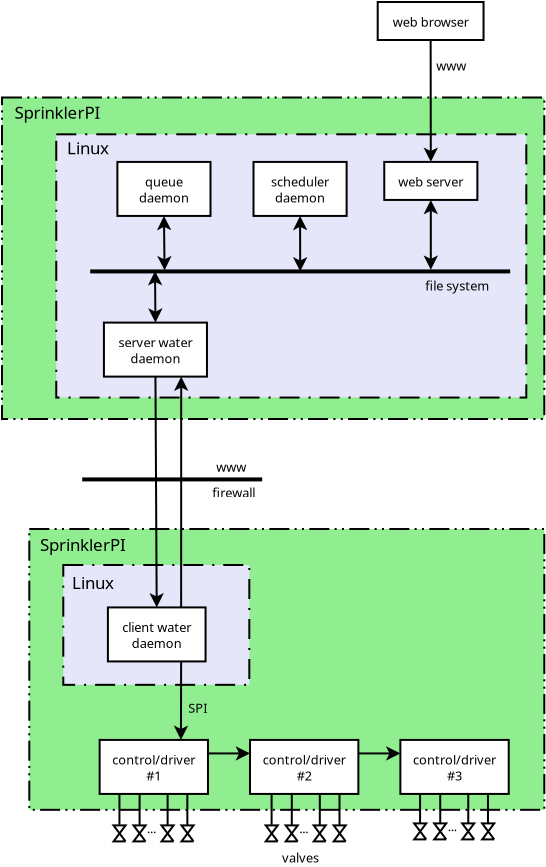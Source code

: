 <?xml version="1.0" encoding="UTF-8"?>
<dia:diagram xmlns:dia="http://www.lysator.liu.se/~alla/dia/">
  <dia:layer name="Background" visible="true" active="true">
    <dia:object type="Standard - Box" version="0" id="O0">
      <dia:attribute name="obj_pos">
        <dia:point val="7.74,1.354"/>
      </dia:attribute>
      <dia:attribute name="obj_bb">
        <dia:rectangle val="7.69,1.304;34.905,17.479"/>
      </dia:attribute>
      <dia:attribute name="elem_corner">
        <dia:point val="7.74,1.354"/>
      </dia:attribute>
      <dia:attribute name="elem_width">
        <dia:real val="27.115"/>
      </dia:attribute>
      <dia:attribute name="elem_height">
        <dia:real val="16.075"/>
      </dia:attribute>
      <dia:attribute name="border_width">
        <dia:real val="0.1"/>
      </dia:attribute>
      <dia:attribute name="inner_color">
        <dia:color val="#90ee90"/>
      </dia:attribute>
      <dia:attribute name="show_background">
        <dia:boolean val="true"/>
      </dia:attribute>
      <dia:attribute name="line_style">
        <dia:enum val="3"/>
      </dia:attribute>
    </dia:object>
    <dia:object type="Standard - Box" version="0" id="O1">
      <dia:attribute name="obj_pos">
        <dia:point val="9.105,22.929"/>
      </dia:attribute>
      <dia:attribute name="obj_bb">
        <dia:rectangle val="9.055,22.879;34.905,37.02"/>
      </dia:attribute>
      <dia:attribute name="elem_corner">
        <dia:point val="9.105,22.929"/>
      </dia:attribute>
      <dia:attribute name="elem_width">
        <dia:real val="25.75"/>
      </dia:attribute>
      <dia:attribute name="elem_height">
        <dia:real val="14.041"/>
      </dia:attribute>
      <dia:attribute name="border_width">
        <dia:real val="0.1"/>
      </dia:attribute>
      <dia:attribute name="inner_color">
        <dia:color val="#90ee90"/>
      </dia:attribute>
      <dia:attribute name="show_background">
        <dia:boolean val="true"/>
      </dia:attribute>
      <dia:attribute name="line_style">
        <dia:enum val="3"/>
      </dia:attribute>
    </dia:object>
    <dia:object type="Standard - Box" version="0" id="O2">
      <dia:attribute name="obj_pos">
        <dia:point val="10.805,24.729"/>
      </dia:attribute>
      <dia:attribute name="obj_bb">
        <dia:rectangle val="10.755,24.679;20.155,30.77"/>
      </dia:attribute>
      <dia:attribute name="elem_corner">
        <dia:point val="10.805,24.729"/>
      </dia:attribute>
      <dia:attribute name="elem_width">
        <dia:real val="9.3"/>
      </dia:attribute>
      <dia:attribute name="elem_height">
        <dia:real val="5.991"/>
      </dia:attribute>
      <dia:attribute name="border_width">
        <dia:real val="0.1"/>
      </dia:attribute>
      <dia:attribute name="inner_color">
        <dia:color val="#e6e6fa"/>
      </dia:attribute>
      <dia:attribute name="show_background">
        <dia:boolean val="true"/>
      </dia:attribute>
      <dia:attribute name="line_style">
        <dia:enum val="2"/>
      </dia:attribute>
    </dia:object>
    <dia:object type="Standard - Line" version="0" id="O3">
      <dia:attribute name="obj_pos">
        <dia:point val="22.229,35.877"/>
      </dia:attribute>
      <dia:attribute name="obj_bb">
        <dia:rectangle val="22.179,35.827;22.279,37.801"/>
      </dia:attribute>
      <dia:attribute name="conn_endpoints">
        <dia:point val="22.229,35.877"/>
        <dia:point val="22.229,37.751"/>
      </dia:attribute>
      <dia:attribute name="numcp">
        <dia:int val="1"/>
      </dia:attribute>
    </dia:object>
    <dia:object type="Standard - Text" version="1" id="O4">
      <dia:attribute name="obj_pos">
        <dia:point val="22.599,38.145"/>
      </dia:attribute>
      <dia:attribute name="obj_bb">
        <dia:rectangle val="22.599,37.55;23.206,38.295"/>
      </dia:attribute>
      <dia:attribute name="text">
        <dia:composite type="text">
          <dia:attribute name="string">
            <dia:string>#...#</dia:string>
          </dia:attribute>
          <dia:attribute name="font">
            <dia:font family="sans" style="0" name="Helvetica"/>
          </dia:attribute>
          <dia:attribute name="height">
            <dia:real val="0.8"/>
          </dia:attribute>
          <dia:attribute name="pos">
            <dia:point val="22.599,38.145"/>
          </dia:attribute>
          <dia:attribute name="color">
            <dia:color val="#000000"/>
          </dia:attribute>
          <dia:attribute name="alignment">
            <dia:enum val="0"/>
          </dia:attribute>
        </dia:composite>
      </dia:attribute>
      <dia:attribute name="valign">
        <dia:enum val="3"/>
      </dia:attribute>
    </dia:object>
    <dia:object type="Standard - Line" version="0" id="O5">
      <dia:attribute name="obj_pos">
        <dia:point val="21.22,35.844"/>
      </dia:attribute>
      <dia:attribute name="obj_bb">
        <dia:rectangle val="21.17,35.794;21.27,37.768"/>
      </dia:attribute>
      <dia:attribute name="conn_endpoints">
        <dia:point val="21.22,35.844"/>
        <dia:point val="21.22,37.718"/>
      </dia:attribute>
      <dia:attribute name="numcp">
        <dia:int val="1"/>
      </dia:attribute>
    </dia:object>
    <dia:object type="Standard - Line" version="0" id="O6">
      <dia:attribute name="obj_pos">
        <dia:point val="23.63,35.859"/>
      </dia:attribute>
      <dia:attribute name="obj_bb">
        <dia:rectangle val="23.58,35.809;23.68,37.783"/>
      </dia:attribute>
      <dia:attribute name="conn_endpoints">
        <dia:point val="23.63,35.859"/>
        <dia:point val="23.63,37.733"/>
      </dia:attribute>
      <dia:attribute name="numcp">
        <dia:int val="1"/>
      </dia:attribute>
    </dia:object>
    <dia:object type="Standard - Line" version="0" id="O7">
      <dia:attribute name="obj_pos">
        <dia:point val="24.615,35.866"/>
      </dia:attribute>
      <dia:attribute name="obj_bb">
        <dia:rectangle val="24.565,35.816;24.665,37.789"/>
      </dia:attribute>
      <dia:attribute name="conn_endpoints">
        <dia:point val="24.615,35.866"/>
        <dia:point val="24.615,37.739"/>
      </dia:attribute>
      <dia:attribute name="numcp">
        <dia:int val="1"/>
      </dia:attribute>
    </dia:object>
    <dia:object type="Standard - PolyLine" version="0" id="O8">
      <dia:attribute name="obj_pos">
        <dia:point val="24.926,38.55"/>
      </dia:attribute>
      <dia:attribute name="obj_bb">
        <dia:rectangle val="24.226,37.7;25.026,38.62"/>
      </dia:attribute>
      <dia:attribute name="poly_points">
        <dia:point val="24.926,38.55"/>
        <dia:point val="24.326,37.75"/>
        <dia:point val="24.926,37.75"/>
        <dia:point val="24.326,38.55"/>
        <dia:point val="24.926,38.55"/>
      </dia:attribute>
    </dia:object>
    <dia:object type="Standard - PolyLine" version="0" id="O9">
      <dia:attribute name="obj_pos">
        <dia:point val="21.526,38.55"/>
      </dia:attribute>
      <dia:attribute name="obj_bb">
        <dia:rectangle val="20.826,37.7;21.626,38.62"/>
      </dia:attribute>
      <dia:attribute name="poly_points">
        <dia:point val="21.526,38.55"/>
        <dia:point val="20.926,37.75"/>
        <dia:point val="21.526,37.75"/>
        <dia:point val="20.926,38.55"/>
        <dia:point val="21.526,38.55"/>
      </dia:attribute>
    </dia:object>
    <dia:object type="Standard - PolyLine" version="0" id="O10">
      <dia:attribute name="obj_pos">
        <dia:point val="22.526,38.55"/>
      </dia:attribute>
      <dia:attribute name="obj_bb">
        <dia:rectangle val="21.826,37.7;22.626,38.62"/>
      </dia:attribute>
      <dia:attribute name="poly_points">
        <dia:point val="22.526,38.55"/>
        <dia:point val="21.926,37.75"/>
        <dia:point val="22.526,37.75"/>
        <dia:point val="21.926,38.55"/>
        <dia:point val="22.526,38.55"/>
      </dia:attribute>
    </dia:object>
    <dia:object type="Standard - PolyLine" version="0" id="O11">
      <dia:attribute name="obj_pos">
        <dia:point val="23.926,38.55"/>
      </dia:attribute>
      <dia:attribute name="obj_bb">
        <dia:rectangle val="23.226,37.7;24.026,38.62"/>
      </dia:attribute>
      <dia:attribute name="poly_points">
        <dia:point val="23.926,38.55"/>
        <dia:point val="23.326,37.75"/>
        <dia:point val="23.926,37.75"/>
        <dia:point val="23.326,38.55"/>
        <dia:point val="23.926,38.55"/>
      </dia:attribute>
    </dia:object>
    <dia:object type="Standard - Line" version="0" id="O12">
      <dia:attribute name="obj_pos">
        <dia:point val="14.62,35.877"/>
      </dia:attribute>
      <dia:attribute name="obj_bb">
        <dia:rectangle val="14.57,35.827;14.67,37.801"/>
      </dia:attribute>
      <dia:attribute name="conn_endpoints">
        <dia:point val="14.62,35.877"/>
        <dia:point val="14.62,37.751"/>
      </dia:attribute>
      <dia:attribute name="numcp">
        <dia:int val="1"/>
      </dia:attribute>
    </dia:object>
    <dia:object type="Standard - Text" version="1" id="O13">
      <dia:attribute name="obj_pos">
        <dia:point val="14.991,38.145"/>
      </dia:attribute>
      <dia:attribute name="obj_bb">
        <dia:rectangle val="14.991,37.55;15.598,38.295"/>
      </dia:attribute>
      <dia:attribute name="text">
        <dia:composite type="text">
          <dia:attribute name="string">
            <dia:string>#...#</dia:string>
          </dia:attribute>
          <dia:attribute name="font">
            <dia:font family="sans" style="0" name="Helvetica"/>
          </dia:attribute>
          <dia:attribute name="height">
            <dia:real val="0.8"/>
          </dia:attribute>
          <dia:attribute name="pos">
            <dia:point val="14.991,38.145"/>
          </dia:attribute>
          <dia:attribute name="color">
            <dia:color val="#000000"/>
          </dia:attribute>
          <dia:attribute name="alignment">
            <dia:enum val="0"/>
          </dia:attribute>
        </dia:composite>
      </dia:attribute>
      <dia:attribute name="valign">
        <dia:enum val="3"/>
      </dia:attribute>
    </dia:object>
    <dia:object type="Standard - Line" version="0" id="O14">
      <dia:attribute name="obj_pos">
        <dia:point val="13.612,35.844"/>
      </dia:attribute>
      <dia:attribute name="obj_bb">
        <dia:rectangle val="13.562,35.794;13.662,37.768"/>
      </dia:attribute>
      <dia:attribute name="conn_endpoints">
        <dia:point val="13.612,35.844"/>
        <dia:point val="13.612,37.718"/>
      </dia:attribute>
      <dia:attribute name="numcp">
        <dia:int val="1"/>
      </dia:attribute>
    </dia:object>
    <dia:object type="Standard - Line" version="0" id="O15">
      <dia:attribute name="obj_pos">
        <dia:point val="16.021,35.859"/>
      </dia:attribute>
      <dia:attribute name="obj_bb">
        <dia:rectangle val="15.971,35.809;16.071,37.783"/>
      </dia:attribute>
      <dia:attribute name="conn_endpoints">
        <dia:point val="16.021,35.859"/>
        <dia:point val="16.021,37.733"/>
      </dia:attribute>
      <dia:attribute name="numcp">
        <dia:int val="1"/>
      </dia:attribute>
    </dia:object>
    <dia:object type="Standard - Line" version="0" id="O16">
      <dia:attribute name="obj_pos">
        <dia:point val="17.007,35.866"/>
      </dia:attribute>
      <dia:attribute name="obj_bb">
        <dia:rectangle val="16.957,35.816;17.057,37.789"/>
      </dia:attribute>
      <dia:attribute name="conn_endpoints">
        <dia:point val="17.007,35.866"/>
        <dia:point val="17.007,37.739"/>
      </dia:attribute>
      <dia:attribute name="numcp">
        <dia:int val="1"/>
      </dia:attribute>
    </dia:object>
    <dia:object type="Standard - PolyLine" version="0" id="O17">
      <dia:attribute name="obj_pos">
        <dia:point val="17.318,38.55"/>
      </dia:attribute>
      <dia:attribute name="obj_bb">
        <dia:rectangle val="16.618,37.7;17.418,38.62"/>
      </dia:attribute>
      <dia:attribute name="poly_points">
        <dia:point val="17.318,38.55"/>
        <dia:point val="16.718,37.75"/>
        <dia:point val="17.318,37.75"/>
        <dia:point val="16.718,38.55"/>
        <dia:point val="17.318,38.55"/>
      </dia:attribute>
    </dia:object>
    <dia:object type="Standard - PolyLine" version="0" id="O18">
      <dia:attribute name="obj_pos">
        <dia:point val="13.918,38.55"/>
      </dia:attribute>
      <dia:attribute name="obj_bb">
        <dia:rectangle val="13.218,37.7;14.018,38.62"/>
      </dia:attribute>
      <dia:attribute name="poly_points">
        <dia:point val="13.918,38.55"/>
        <dia:point val="13.318,37.75"/>
        <dia:point val="13.918,37.75"/>
        <dia:point val="13.318,38.55"/>
        <dia:point val="13.918,38.55"/>
      </dia:attribute>
    </dia:object>
    <dia:object type="Standard - PolyLine" version="0" id="O19">
      <dia:attribute name="obj_pos">
        <dia:point val="14.918,38.55"/>
      </dia:attribute>
      <dia:attribute name="obj_bb">
        <dia:rectangle val="14.218,37.7;15.018,38.62"/>
      </dia:attribute>
      <dia:attribute name="poly_points">
        <dia:point val="14.918,38.55"/>
        <dia:point val="14.318,37.75"/>
        <dia:point val="14.918,37.75"/>
        <dia:point val="14.318,38.55"/>
        <dia:point val="14.918,38.55"/>
      </dia:attribute>
    </dia:object>
    <dia:object type="Standard - PolyLine" version="0" id="O20">
      <dia:attribute name="obj_pos">
        <dia:point val="16.318,38.55"/>
      </dia:attribute>
      <dia:attribute name="obj_bb">
        <dia:rectangle val="15.618,37.7;16.418,38.62"/>
      </dia:attribute>
      <dia:attribute name="poly_points">
        <dia:point val="16.318,38.55"/>
        <dia:point val="15.718,37.75"/>
        <dia:point val="16.318,37.75"/>
        <dia:point val="15.718,38.55"/>
        <dia:point val="16.318,38.55"/>
      </dia:attribute>
    </dia:object>
    <dia:object type="Standard - Box" version="0" id="O21">
      <dia:attribute name="obj_pos">
        <dia:point val="10.453,3.195"/>
      </dia:attribute>
      <dia:attribute name="obj_bb">
        <dia:rectangle val="10.403,3.145;34.005,16.406"/>
      </dia:attribute>
      <dia:attribute name="elem_corner">
        <dia:point val="10.453,3.195"/>
      </dia:attribute>
      <dia:attribute name="elem_width">
        <dia:real val="23.502"/>
      </dia:attribute>
      <dia:attribute name="elem_height">
        <dia:real val="13.161"/>
      </dia:attribute>
      <dia:attribute name="border_width">
        <dia:real val="0.1"/>
      </dia:attribute>
      <dia:attribute name="inner_color">
        <dia:color val="#e6e6fa"/>
      </dia:attribute>
      <dia:attribute name="show_background">
        <dia:boolean val="true"/>
      </dia:attribute>
      <dia:attribute name="line_style">
        <dia:enum val="2"/>
      </dia:attribute>
    </dia:object>
    <dia:object type="Standard - Text" version="1" id="O22">
      <dia:attribute name="obj_pos">
        <dia:point val="21.743,39.6"/>
      </dia:attribute>
      <dia:attribute name="obj_bb">
        <dia:rectangle val="21.743,39.005;23.8,39.75"/>
      </dia:attribute>
      <dia:attribute name="text">
        <dia:composite type="text">
          <dia:attribute name="string">
            <dia:string>#valves#</dia:string>
          </dia:attribute>
          <dia:attribute name="font">
            <dia:font family="sans" style="0" name="Helvetica"/>
          </dia:attribute>
          <dia:attribute name="height">
            <dia:real val="0.8"/>
          </dia:attribute>
          <dia:attribute name="pos">
            <dia:point val="21.743,39.6"/>
          </dia:attribute>
          <dia:attribute name="color">
            <dia:color val="#000000"/>
          </dia:attribute>
          <dia:attribute name="alignment">
            <dia:enum val="0"/>
          </dia:attribute>
        </dia:composite>
      </dia:attribute>
      <dia:attribute name="valign">
        <dia:enum val="3"/>
      </dia:attribute>
    </dia:object>
    <dia:object type="Standard - Line" version="0" id="O23">
      <dia:attribute name="obj_pos">
        <dia:point val="16.697,29.55"/>
      </dia:attribute>
      <dia:attribute name="obj_bb">
        <dia:rectangle val="16.326,29.5;17.049,33.587"/>
      </dia:attribute>
      <dia:attribute name="conn_endpoints">
        <dia:point val="16.697,29.55"/>
        <dia:point val="16.686,33.475"/>
      </dia:attribute>
      <dia:attribute name="numcp">
        <dia:int val="1"/>
      </dia:attribute>
      <dia:attribute name="end_arrow">
        <dia:enum val="22"/>
      </dia:attribute>
      <dia:attribute name="end_arrow_length">
        <dia:real val="0.5"/>
      </dia:attribute>
      <dia:attribute name="end_arrow_width">
        <dia:real val="0.5"/>
      </dia:attribute>
      <dia:connections>
        <dia:connection handle="0" to="O41" connection="14"/>
        <dia:connection handle="1" to="O34" connection="3"/>
      </dia:connections>
    </dia:object>
    <dia:object type="Standard - Text" version="1" id="O24">
      <dia:attribute name="obj_pos">
        <dia:point val="8.363,2.421"/>
      </dia:attribute>
      <dia:attribute name="obj_bb">
        <dia:rectangle val="8.363,1.634;12.913,2.621"/>
      </dia:attribute>
      <dia:attribute name="text">
        <dia:composite type="text">
          <dia:attribute name="string">
            <dia:string>#SprinklerPI#</dia:string>
          </dia:attribute>
          <dia:attribute name="font">
            <dia:font family="sans" style="0" name="Helvetica"/>
          </dia:attribute>
          <dia:attribute name="height">
            <dia:real val="1.058"/>
          </dia:attribute>
          <dia:attribute name="pos">
            <dia:point val="8.363,2.421"/>
          </dia:attribute>
          <dia:attribute name="color">
            <dia:color val="#000000"/>
          </dia:attribute>
          <dia:attribute name="alignment">
            <dia:enum val="0"/>
          </dia:attribute>
        </dia:composite>
      </dia:attribute>
      <dia:attribute name="valign">
        <dia:enum val="3"/>
      </dia:attribute>
    </dia:object>
    <dia:object type="Standard - Text" version="1" id="O25">
      <dia:attribute name="obj_pos">
        <dia:point val="29.447,0.006"/>
      </dia:attribute>
      <dia:attribute name="obj_bb">
        <dia:rectangle val="29.447,-0.589;31.015,0.156"/>
      </dia:attribute>
      <dia:attribute name="text">
        <dia:composite type="text">
          <dia:attribute name="string">
            <dia:string>#www#</dia:string>
          </dia:attribute>
          <dia:attribute name="font">
            <dia:font family="sans" style="0" name="Helvetica"/>
          </dia:attribute>
          <dia:attribute name="height">
            <dia:real val="0.8"/>
          </dia:attribute>
          <dia:attribute name="pos">
            <dia:point val="29.447,0.006"/>
          </dia:attribute>
          <dia:attribute name="color">
            <dia:color val="#000000"/>
          </dia:attribute>
          <dia:attribute name="alignment">
            <dia:enum val="0"/>
          </dia:attribute>
        </dia:composite>
      </dia:attribute>
      <dia:attribute name="valign">
        <dia:enum val="3"/>
      </dia:attribute>
    </dia:object>
    <dia:object type="Flowchart - Box" version="0" id="O26">
      <dia:attribute name="obj_pos">
        <dia:point val="26.525,-3.421"/>
      </dia:attribute>
      <dia:attribute name="obj_bb">
        <dia:rectangle val="26.475,-3.471;31.868,-1.471"/>
      </dia:attribute>
      <dia:attribute name="elem_corner">
        <dia:point val="26.525,-3.421"/>
      </dia:attribute>
      <dia:attribute name="elem_width">
        <dia:real val="5.292"/>
      </dia:attribute>
      <dia:attribute name="elem_height">
        <dia:real val="1.9"/>
      </dia:attribute>
      <dia:attribute name="show_background">
        <dia:boolean val="true"/>
      </dia:attribute>
      <dia:attribute name="padding">
        <dia:real val="0.5"/>
      </dia:attribute>
      <dia:attribute name="text">
        <dia:composite type="text">
          <dia:attribute name="string">
            <dia:string>#web browser#</dia:string>
          </dia:attribute>
          <dia:attribute name="font">
            <dia:font family="sans" style="0" name="Helvetica"/>
          </dia:attribute>
          <dia:attribute name="height">
            <dia:real val="0.8"/>
          </dia:attribute>
          <dia:attribute name="pos">
            <dia:point val="29.172,-2.276"/>
          </dia:attribute>
          <dia:attribute name="color">
            <dia:color val="#000000"/>
          </dia:attribute>
          <dia:attribute name="alignment">
            <dia:enum val="1"/>
          </dia:attribute>
        </dia:composite>
      </dia:attribute>
    </dia:object>
    <dia:object type="Standard - Line" version="0" id="O27">
      <dia:attribute name="obj_pos">
        <dia:point val="29.652,35.777"/>
      </dia:attribute>
      <dia:attribute name="obj_bb">
        <dia:rectangle val="29.602,35.727;29.702,37.701"/>
      </dia:attribute>
      <dia:attribute name="conn_endpoints">
        <dia:point val="29.652,35.777"/>
        <dia:point val="29.652,37.651"/>
      </dia:attribute>
      <dia:attribute name="numcp">
        <dia:int val="1"/>
      </dia:attribute>
    </dia:object>
    <dia:object type="Standard - Text" version="1" id="O28">
      <dia:attribute name="obj_pos">
        <dia:point val="30.023,38.045"/>
      </dia:attribute>
      <dia:attribute name="obj_bb">
        <dia:rectangle val="30.023,37.45;30.63,38.195"/>
      </dia:attribute>
      <dia:attribute name="text">
        <dia:composite type="text">
          <dia:attribute name="string">
            <dia:string>#...#</dia:string>
          </dia:attribute>
          <dia:attribute name="font">
            <dia:font family="sans" style="0" name="Helvetica"/>
          </dia:attribute>
          <dia:attribute name="height">
            <dia:real val="0.8"/>
          </dia:attribute>
          <dia:attribute name="pos">
            <dia:point val="30.023,38.045"/>
          </dia:attribute>
          <dia:attribute name="color">
            <dia:color val="#000000"/>
          </dia:attribute>
          <dia:attribute name="alignment">
            <dia:enum val="0"/>
          </dia:attribute>
        </dia:composite>
      </dia:attribute>
      <dia:attribute name="valign">
        <dia:enum val="3"/>
      </dia:attribute>
    </dia:object>
    <dia:object type="Standard - Line" version="0" id="O29">
      <dia:attribute name="obj_pos">
        <dia:point val="28.644,35.744"/>
      </dia:attribute>
      <dia:attribute name="obj_bb">
        <dia:rectangle val="28.594,35.694;28.694,37.668"/>
      </dia:attribute>
      <dia:attribute name="conn_endpoints">
        <dia:point val="28.644,35.744"/>
        <dia:point val="28.644,37.618"/>
      </dia:attribute>
      <dia:attribute name="numcp">
        <dia:int val="1"/>
      </dia:attribute>
    </dia:object>
    <dia:object type="Standard - Line" version="0" id="O30">
      <dia:attribute name="obj_pos">
        <dia:point val="31.053,35.76"/>
      </dia:attribute>
      <dia:attribute name="obj_bb">
        <dia:rectangle val="31.003,35.709;31.103,37.683"/>
      </dia:attribute>
      <dia:attribute name="conn_endpoints">
        <dia:point val="31.053,35.76"/>
        <dia:point val="31.053,37.633"/>
      </dia:attribute>
      <dia:attribute name="numcp">
        <dia:int val="1"/>
      </dia:attribute>
    </dia:object>
    <dia:object type="Standard - Line" version="0" id="O31">
      <dia:attribute name="obj_pos">
        <dia:point val="32.039,35.766"/>
      </dia:attribute>
      <dia:attribute name="obj_bb">
        <dia:rectangle val="31.989,35.716;32.089,37.689"/>
      </dia:attribute>
      <dia:attribute name="conn_endpoints">
        <dia:point val="32.039,35.766"/>
        <dia:point val="32.039,37.639"/>
      </dia:attribute>
      <dia:attribute name="numcp">
        <dia:int val="1"/>
      </dia:attribute>
    </dia:object>
    <dia:object type="Flowchart - Box" version="0" id="O32">
      <dia:attribute name="obj_pos">
        <dia:point val="27.659,33.475"/>
      </dia:attribute>
      <dia:attribute name="obj_bb">
        <dia:rectangle val="27.609,33.425;33.126,36.225"/>
      </dia:attribute>
      <dia:attribute name="elem_corner">
        <dia:point val="27.659,33.475"/>
      </dia:attribute>
      <dia:attribute name="elem_width">
        <dia:real val="5.417"/>
      </dia:attribute>
      <dia:attribute name="elem_height">
        <dia:real val="2.7"/>
      </dia:attribute>
      <dia:attribute name="show_background">
        <dia:boolean val="true"/>
      </dia:attribute>
      <dia:attribute name="padding">
        <dia:real val="0.5"/>
      </dia:attribute>
      <dia:attribute name="text">
        <dia:composite type="text">
          <dia:attribute name="string">
            <dia:string>#control/driver
#3#</dia:string>
          </dia:attribute>
          <dia:attribute name="font">
            <dia:font family="sans" style="0" name="Helvetica"/>
          </dia:attribute>
          <dia:attribute name="height">
            <dia:real val="0.8"/>
          </dia:attribute>
          <dia:attribute name="pos">
            <dia:point val="30.368,34.62"/>
          </dia:attribute>
          <dia:attribute name="color">
            <dia:color val="#000000"/>
          </dia:attribute>
          <dia:attribute name="alignment">
            <dia:enum val="1"/>
          </dia:attribute>
        </dia:composite>
      </dia:attribute>
    </dia:object>
    <dia:object type="Flowchart - Box" version="0" id="O33">
      <dia:attribute name="obj_pos">
        <dia:point val="20.141,33.475"/>
      </dia:attribute>
      <dia:attribute name="obj_bb">
        <dia:rectangle val="20.091,33.425;25.608,36.225"/>
      </dia:attribute>
      <dia:attribute name="elem_corner">
        <dia:point val="20.141,33.475"/>
      </dia:attribute>
      <dia:attribute name="elem_width">
        <dia:real val="5.417"/>
      </dia:attribute>
      <dia:attribute name="elem_height">
        <dia:real val="2.7"/>
      </dia:attribute>
      <dia:attribute name="show_background">
        <dia:boolean val="true"/>
      </dia:attribute>
      <dia:attribute name="padding">
        <dia:real val="0.5"/>
      </dia:attribute>
      <dia:attribute name="text">
        <dia:composite type="text">
          <dia:attribute name="string">
            <dia:string>#control/driver
#2#</dia:string>
          </dia:attribute>
          <dia:attribute name="font">
            <dia:font family="sans" style="0" name="Helvetica"/>
          </dia:attribute>
          <dia:attribute name="height">
            <dia:real val="0.8"/>
          </dia:attribute>
          <dia:attribute name="pos">
            <dia:point val="22.849,34.62"/>
          </dia:attribute>
          <dia:attribute name="color">
            <dia:color val="#000000"/>
          </dia:attribute>
          <dia:attribute name="alignment">
            <dia:enum val="1"/>
          </dia:attribute>
        </dia:composite>
      </dia:attribute>
    </dia:object>
    <dia:object type="Flowchart - Box" version="0" id="O34">
      <dia:attribute name="obj_pos">
        <dia:point val="12.622,33.475"/>
      </dia:attribute>
      <dia:attribute name="obj_bb">
        <dia:rectangle val="12.572,33.425;18.09,36.225"/>
      </dia:attribute>
      <dia:attribute name="elem_corner">
        <dia:point val="12.622,33.475"/>
      </dia:attribute>
      <dia:attribute name="elem_width">
        <dia:real val="5.417"/>
      </dia:attribute>
      <dia:attribute name="elem_height">
        <dia:real val="2.7"/>
      </dia:attribute>
      <dia:attribute name="show_background">
        <dia:boolean val="true"/>
      </dia:attribute>
      <dia:attribute name="padding">
        <dia:real val="0.5"/>
      </dia:attribute>
      <dia:attribute name="text">
        <dia:composite type="text">
          <dia:attribute name="string">
            <dia:string>#control/driver
#1#</dia:string>
          </dia:attribute>
          <dia:attribute name="font">
            <dia:font family="sans" style="0" name="Helvetica"/>
          </dia:attribute>
          <dia:attribute name="height">
            <dia:real val="0.8"/>
          </dia:attribute>
          <dia:attribute name="pos">
            <dia:point val="15.331,34.62"/>
          </dia:attribute>
          <dia:attribute name="color">
            <dia:color val="#000000"/>
          </dia:attribute>
          <dia:attribute name="alignment">
            <dia:enum val="1"/>
          </dia:attribute>
        </dia:composite>
      </dia:attribute>
    </dia:object>
    <dia:object type="Standard - Line" version="0" id="O35">
      <dia:attribute name="obj_pos">
        <dia:point val="18.04,34.15"/>
      </dia:attribute>
      <dia:attribute name="obj_bb">
        <dia:rectangle val="17.99,33.788;20.253,34.512"/>
      </dia:attribute>
      <dia:attribute name="conn_endpoints">
        <dia:point val="18.04,34.15"/>
        <dia:point val="20.141,34.15"/>
      </dia:attribute>
      <dia:attribute name="numcp">
        <dia:int val="1"/>
      </dia:attribute>
      <dia:attribute name="end_arrow">
        <dia:enum val="22"/>
      </dia:attribute>
      <dia:attribute name="end_arrow_length">
        <dia:real val="0.5"/>
      </dia:attribute>
      <dia:attribute name="end_arrow_width">
        <dia:real val="0.5"/>
      </dia:attribute>
      <dia:connections>
        <dia:connection handle="0" to="O34" connection="6"/>
        <dia:connection handle="1" to="O33" connection="5"/>
      </dia:connections>
    </dia:object>
    <dia:object type="Standard - Line" version="0" id="O36">
      <dia:attribute name="obj_pos">
        <dia:point val="25.558,34.15"/>
      </dia:attribute>
      <dia:attribute name="obj_bb">
        <dia:rectangle val="25.508,33.788;27.771,34.512"/>
      </dia:attribute>
      <dia:attribute name="conn_endpoints">
        <dia:point val="25.558,34.15"/>
        <dia:point val="27.659,34.15"/>
      </dia:attribute>
      <dia:attribute name="numcp">
        <dia:int val="1"/>
      </dia:attribute>
      <dia:attribute name="end_arrow">
        <dia:enum val="22"/>
      </dia:attribute>
      <dia:attribute name="end_arrow_length">
        <dia:real val="0.5"/>
      </dia:attribute>
      <dia:attribute name="end_arrow_width">
        <dia:real val="0.5"/>
      </dia:attribute>
      <dia:connections>
        <dia:connection handle="0" to="O33" connection="6"/>
        <dia:connection handle="1" to="O32" connection="5"/>
      </dia:connections>
    </dia:object>
    <dia:object type="Standard - Text" version="1" id="O37">
      <dia:attribute name="obj_pos">
        <dia:point val="17.047,32.119"/>
      </dia:attribute>
      <dia:attribute name="obj_bb">
        <dia:rectangle val="17.047,31.524;18.029,32.269"/>
      </dia:attribute>
      <dia:attribute name="text">
        <dia:composite type="text">
          <dia:attribute name="string">
            <dia:string>#SPI#</dia:string>
          </dia:attribute>
          <dia:attribute name="font">
            <dia:font family="sans" style="0" name="Helvetica"/>
          </dia:attribute>
          <dia:attribute name="height">
            <dia:real val="0.8"/>
          </dia:attribute>
          <dia:attribute name="pos">
            <dia:point val="17.047,32.119"/>
          </dia:attribute>
          <dia:attribute name="color">
            <dia:color val="#000000"/>
          </dia:attribute>
          <dia:attribute name="alignment">
            <dia:enum val="0"/>
          </dia:attribute>
        </dia:composite>
      </dia:attribute>
      <dia:attribute name="valign">
        <dia:enum val="3"/>
      </dia:attribute>
    </dia:object>
    <dia:object type="Flowchart - Box" version="0" id="O38">
      <dia:attribute name="obj_pos">
        <dia:point val="26.853,4.575"/>
      </dia:attribute>
      <dia:attribute name="obj_bb">
        <dia:rectangle val="26.803,4.525;31.558,6.525"/>
      </dia:attribute>
      <dia:attribute name="elem_corner">
        <dia:point val="26.853,4.575"/>
      </dia:attribute>
      <dia:attribute name="elem_width">
        <dia:real val="4.655"/>
      </dia:attribute>
      <dia:attribute name="elem_height">
        <dia:real val="1.9"/>
      </dia:attribute>
      <dia:attribute name="show_background">
        <dia:boolean val="true"/>
      </dia:attribute>
      <dia:attribute name="padding">
        <dia:real val="0.5"/>
      </dia:attribute>
      <dia:attribute name="text">
        <dia:composite type="text">
          <dia:attribute name="string">
            <dia:string>#web server#</dia:string>
          </dia:attribute>
          <dia:attribute name="font">
            <dia:font family="sans" style="0" name="Helvetica"/>
          </dia:attribute>
          <dia:attribute name="height">
            <dia:real val="0.8"/>
          </dia:attribute>
          <dia:attribute name="pos">
            <dia:point val="29.18,5.72"/>
          </dia:attribute>
          <dia:attribute name="color">
            <dia:color val="#000000"/>
          </dia:attribute>
          <dia:attribute name="alignment">
            <dia:enum val="1"/>
          </dia:attribute>
        </dia:composite>
      </dia:attribute>
    </dia:object>
    <dia:object type="Flowchart - Box" version="0" id="O39">
      <dia:attribute name="obj_pos">
        <dia:point val="20.316,4.575"/>
      </dia:attribute>
      <dia:attribute name="obj_bb">
        <dia:rectangle val="20.266,4.525;25.021,7.325"/>
      </dia:attribute>
      <dia:attribute name="elem_corner">
        <dia:point val="20.316,4.575"/>
      </dia:attribute>
      <dia:attribute name="elem_width">
        <dia:real val="4.655"/>
      </dia:attribute>
      <dia:attribute name="elem_height">
        <dia:real val="2.7"/>
      </dia:attribute>
      <dia:attribute name="show_background">
        <dia:boolean val="true"/>
      </dia:attribute>
      <dia:attribute name="padding">
        <dia:real val="0.5"/>
      </dia:attribute>
      <dia:attribute name="text">
        <dia:composite type="text">
          <dia:attribute name="string">
            <dia:string>#scheduler
daemon#</dia:string>
          </dia:attribute>
          <dia:attribute name="font">
            <dia:font family="sans" style="0" name="Helvetica"/>
          </dia:attribute>
          <dia:attribute name="height">
            <dia:real val="0.8"/>
          </dia:attribute>
          <dia:attribute name="pos">
            <dia:point val="22.644,5.72"/>
          </dia:attribute>
          <dia:attribute name="color">
            <dia:color val="#000000"/>
          </dia:attribute>
          <dia:attribute name="alignment">
            <dia:enum val="1"/>
          </dia:attribute>
        </dia:composite>
      </dia:attribute>
    </dia:object>
    <dia:object type="Flowchart - Box" version="0" id="O40">
      <dia:attribute name="obj_pos">
        <dia:point val="13.51,4.575"/>
      </dia:attribute>
      <dia:attribute name="obj_bb">
        <dia:rectangle val="13.46,4.525;18.215,7.325"/>
      </dia:attribute>
      <dia:attribute name="elem_corner">
        <dia:point val="13.51,4.575"/>
      </dia:attribute>
      <dia:attribute name="elem_width">
        <dia:real val="4.655"/>
      </dia:attribute>
      <dia:attribute name="elem_height">
        <dia:real val="2.7"/>
      </dia:attribute>
      <dia:attribute name="show_background">
        <dia:boolean val="true"/>
      </dia:attribute>
      <dia:attribute name="padding">
        <dia:real val="0.5"/>
      </dia:attribute>
      <dia:attribute name="text">
        <dia:composite type="text">
          <dia:attribute name="string">
            <dia:string>#queue
daemon#</dia:string>
          </dia:attribute>
          <dia:attribute name="font">
            <dia:font family="sans" style="0" name="Helvetica"/>
          </dia:attribute>
          <dia:attribute name="height">
            <dia:real val="0.8"/>
          </dia:attribute>
          <dia:attribute name="pos">
            <dia:point val="15.838,5.72"/>
          </dia:attribute>
          <dia:attribute name="color">
            <dia:color val="#000000"/>
          </dia:attribute>
          <dia:attribute name="alignment">
            <dia:enum val="1"/>
          </dia:attribute>
        </dia:composite>
      </dia:attribute>
    </dia:object>
    <dia:object type="Flowchart - Box" version="0" id="O41">
      <dia:attribute name="obj_pos">
        <dia:point val="13.035,26.85"/>
      </dia:attribute>
      <dia:attribute name="obj_bb">
        <dia:rectangle val="12.985,26.8;17.968,29.6"/>
      </dia:attribute>
      <dia:attribute name="elem_corner">
        <dia:point val="13.035,26.85"/>
      </dia:attribute>
      <dia:attribute name="elem_width">
        <dia:real val="4.883"/>
      </dia:attribute>
      <dia:attribute name="elem_height">
        <dia:real val="2.7"/>
      </dia:attribute>
      <dia:attribute name="show_background">
        <dia:boolean val="true"/>
      </dia:attribute>
      <dia:attribute name="padding">
        <dia:real val="0.5"/>
      </dia:attribute>
      <dia:attribute name="text">
        <dia:composite type="text">
          <dia:attribute name="string">
            <dia:string>#client water
daemon#</dia:string>
          </dia:attribute>
          <dia:attribute name="font">
            <dia:font family="sans" style="0" name="Helvetica"/>
          </dia:attribute>
          <dia:attribute name="height">
            <dia:real val="0.8"/>
          </dia:attribute>
          <dia:attribute name="pos">
            <dia:point val="15.476,27.995"/>
          </dia:attribute>
          <dia:attribute name="color">
            <dia:color val="#000000"/>
          </dia:attribute>
          <dia:attribute name="alignment">
            <dia:enum val="1"/>
          </dia:attribute>
        </dia:composite>
      </dia:attribute>
    </dia:object>
    <dia:object type="Standard - Line" version="0" id="O42">
      <dia:attribute name="obj_pos">
        <dia:point val="12.15,10.05"/>
      </dia:attribute>
      <dia:attribute name="obj_bb">
        <dia:rectangle val="12.05,9.95;33.25,10.15"/>
      </dia:attribute>
      <dia:attribute name="conn_endpoints">
        <dia:point val="12.15,10.05"/>
        <dia:point val="33.15,10.05"/>
      </dia:attribute>
      <dia:attribute name="numcp">
        <dia:int val="1"/>
      </dia:attribute>
      <dia:attribute name="line_width">
        <dia:real val="0.2"/>
      </dia:attribute>
    </dia:object>
    <dia:object type="Standard - Line" version="0" id="O43">
      <dia:attribute name="obj_pos">
        <dia:point val="22.644,7.275"/>
      </dia:attribute>
      <dia:attribute name="obj_bb">
        <dia:rectangle val="22.284,7.225;23.01,10.1"/>
      </dia:attribute>
      <dia:attribute name="conn_endpoints">
        <dia:point val="22.644,7.275"/>
        <dia:point val="22.65,10.05"/>
      </dia:attribute>
      <dia:attribute name="numcp">
        <dia:int val="1"/>
      </dia:attribute>
      <dia:attribute name="start_arrow">
        <dia:enum val="22"/>
      </dia:attribute>
      <dia:attribute name="start_arrow_length">
        <dia:real val="0.5"/>
      </dia:attribute>
      <dia:attribute name="start_arrow_width">
        <dia:real val="0.5"/>
      </dia:attribute>
      <dia:attribute name="end_arrow">
        <dia:enum val="22"/>
      </dia:attribute>
      <dia:attribute name="end_arrow_length">
        <dia:real val="0.5"/>
      </dia:attribute>
      <dia:attribute name="end_arrow_width">
        <dia:real val="0.5"/>
      </dia:attribute>
      <dia:connections>
        <dia:connection handle="0" to="O39" connection="13"/>
        <dia:connection handle="1" to="O42" connection="0"/>
      </dia:connections>
    </dia:object>
    <dia:object type="Standard - Line" version="0" id="O44">
      <dia:attribute name="obj_pos">
        <dia:point val="15.838,7.275"/>
      </dia:attribute>
      <dia:attribute name="obj_bb">
        <dia:rectangle val="15.484,7.225;16.223,10.044"/>
      </dia:attribute>
      <dia:attribute name="conn_endpoints">
        <dia:point val="15.838,7.275"/>
        <dia:point val="15.869,9.993"/>
      </dia:attribute>
      <dia:attribute name="numcp">
        <dia:int val="1"/>
      </dia:attribute>
      <dia:attribute name="start_arrow">
        <dia:enum val="22"/>
      </dia:attribute>
      <dia:attribute name="start_arrow_length">
        <dia:real val="0.5"/>
      </dia:attribute>
      <dia:attribute name="start_arrow_width">
        <dia:real val="0.5"/>
      </dia:attribute>
      <dia:attribute name="end_arrow">
        <dia:enum val="22"/>
      </dia:attribute>
      <dia:attribute name="end_arrow_length">
        <dia:real val="0.5"/>
      </dia:attribute>
      <dia:attribute name="end_arrow_width">
        <dia:real val="0.5"/>
      </dia:attribute>
      <dia:connections>
        <dia:connection handle="0" to="O40" connection="13"/>
      </dia:connections>
    </dia:object>
    <dia:object type="Standard - Line" version="0" id="O45">
      <dia:attribute name="obj_pos">
        <dia:point val="15.391,10.031"/>
      </dia:attribute>
      <dia:attribute name="obj_bb">
        <dia:rectangle val="15.035,9.981;15.768,12.659"/>
      </dia:attribute>
      <dia:attribute name="conn_endpoints">
        <dia:point val="15.391,10.031"/>
        <dia:point val="15.412,12.609"/>
      </dia:attribute>
      <dia:attribute name="numcp">
        <dia:int val="1"/>
      </dia:attribute>
      <dia:attribute name="start_arrow">
        <dia:enum val="22"/>
      </dia:attribute>
      <dia:attribute name="start_arrow_length">
        <dia:real val="0.5"/>
      </dia:attribute>
      <dia:attribute name="start_arrow_width">
        <dia:real val="0.5"/>
      </dia:attribute>
      <dia:attribute name="end_arrow">
        <dia:enum val="22"/>
      </dia:attribute>
      <dia:attribute name="end_arrow_length">
        <dia:real val="0.5"/>
      </dia:attribute>
      <dia:attribute name="end_arrow_width">
        <dia:real val="0.5"/>
      </dia:attribute>
      <dia:connections>
        <dia:connection handle="1" to="O54" connection="2"/>
      </dia:connections>
    </dia:object>
    <dia:object type="Standard - Line" version="0" id="O46">
      <dia:attribute name="obj_pos">
        <dia:point val="29.18,6.475"/>
      </dia:attribute>
      <dia:attribute name="obj_bb">
        <dia:rectangle val="28.818,6.425;29.542,10.02"/>
      </dia:attribute>
      <dia:attribute name="conn_endpoints">
        <dia:point val="29.18,6.475"/>
        <dia:point val="29.18,9.97"/>
      </dia:attribute>
      <dia:attribute name="numcp">
        <dia:int val="1"/>
      </dia:attribute>
      <dia:attribute name="start_arrow">
        <dia:enum val="22"/>
      </dia:attribute>
      <dia:attribute name="start_arrow_length">
        <dia:real val="0.5"/>
      </dia:attribute>
      <dia:attribute name="start_arrow_width">
        <dia:real val="0.5"/>
      </dia:attribute>
      <dia:attribute name="end_arrow">
        <dia:enum val="22"/>
      </dia:attribute>
      <dia:attribute name="end_arrow_length">
        <dia:real val="0.5"/>
      </dia:attribute>
      <dia:attribute name="end_arrow_width">
        <dia:real val="0.5"/>
      </dia:attribute>
      <dia:connections>
        <dia:connection handle="0" to="O38" connection="13"/>
      </dia:connections>
    </dia:object>
    <dia:object type="Standard - Line" version="0" id="O47">
      <dia:attribute name="obj_pos">
        <dia:point val="29.172,-1.521"/>
      </dia:attribute>
      <dia:attribute name="obj_bb">
        <dia:rectangle val="28.818,-1.571;29.541,4.687"/>
      </dia:attribute>
      <dia:attribute name="conn_endpoints">
        <dia:point val="29.172,-1.521"/>
        <dia:point val="29.18,4.575"/>
      </dia:attribute>
      <dia:attribute name="numcp">
        <dia:int val="1"/>
      </dia:attribute>
      <dia:attribute name="end_arrow">
        <dia:enum val="22"/>
      </dia:attribute>
      <dia:attribute name="end_arrow_length">
        <dia:real val="0.5"/>
      </dia:attribute>
      <dia:attribute name="end_arrow_width">
        <dia:real val="0.5"/>
      </dia:attribute>
      <dia:connections>
        <dia:connection handle="0" to="O26" connection="13"/>
        <dia:connection handle="1" to="O38" connection="2"/>
      </dia:connections>
    </dia:object>
    <dia:object type="Standard - Text" version="1" id="O48">
      <dia:attribute name="obj_pos">
        <dia:point val="10.986,4.189"/>
      </dia:attribute>
      <dia:attribute name="obj_bb">
        <dia:rectangle val="10.986,3.401;13.271,4.389"/>
      </dia:attribute>
      <dia:attribute name="text">
        <dia:composite type="text">
          <dia:attribute name="string">
            <dia:string>#Linux#</dia:string>
          </dia:attribute>
          <dia:attribute name="font">
            <dia:font family="sans" style="0" name="Helvetica"/>
          </dia:attribute>
          <dia:attribute name="height">
            <dia:real val="1.058"/>
          </dia:attribute>
          <dia:attribute name="pos">
            <dia:point val="10.986,4.189"/>
          </dia:attribute>
          <dia:attribute name="color">
            <dia:color val="#000000"/>
          </dia:attribute>
          <dia:attribute name="alignment">
            <dia:enum val="0"/>
          </dia:attribute>
        </dia:composite>
      </dia:attribute>
      <dia:attribute name="valign">
        <dia:enum val="3"/>
      </dia:attribute>
    </dia:object>
    <dia:object type="Standard - Text" version="1" id="O49">
      <dia:attribute name="obj_pos">
        <dia:point val="28.9,11.007"/>
      </dia:attribute>
      <dia:attribute name="obj_bb">
        <dia:rectangle val="28.9,10.412;32.39,11.156"/>
      </dia:attribute>
      <dia:attribute name="text">
        <dia:composite type="text">
          <dia:attribute name="string">
            <dia:string>#file system#</dia:string>
          </dia:attribute>
          <dia:attribute name="font">
            <dia:font family="sans" style="0" name="Helvetica"/>
          </dia:attribute>
          <dia:attribute name="height">
            <dia:real val="0.8"/>
          </dia:attribute>
          <dia:attribute name="pos">
            <dia:point val="28.9,11.007"/>
          </dia:attribute>
          <dia:attribute name="color">
            <dia:color val="#000000"/>
          </dia:attribute>
          <dia:attribute name="alignment">
            <dia:enum val="0"/>
          </dia:attribute>
        </dia:composite>
      </dia:attribute>
      <dia:attribute name="valign">
        <dia:enum val="3"/>
      </dia:attribute>
    </dia:object>
    <dia:object type="Standard - PolyLine" version="0" id="O50">
      <dia:attribute name="obj_pos">
        <dia:point val="32.35,38.45"/>
      </dia:attribute>
      <dia:attribute name="obj_bb">
        <dia:rectangle val="31.65,37.6;32.45,38.52"/>
      </dia:attribute>
      <dia:attribute name="poly_points">
        <dia:point val="32.35,38.45"/>
        <dia:point val="31.75,37.65"/>
        <dia:point val="32.35,37.65"/>
        <dia:point val="31.75,38.45"/>
        <dia:point val="32.35,38.45"/>
      </dia:attribute>
    </dia:object>
    <dia:object type="Standard - PolyLine" version="0" id="O51">
      <dia:attribute name="obj_pos">
        <dia:point val="28.95,38.45"/>
      </dia:attribute>
      <dia:attribute name="obj_bb">
        <dia:rectangle val="28.25,37.6;29.05,38.52"/>
      </dia:attribute>
      <dia:attribute name="poly_points">
        <dia:point val="28.95,38.45"/>
        <dia:point val="28.35,37.65"/>
        <dia:point val="28.95,37.65"/>
        <dia:point val="28.35,38.45"/>
        <dia:point val="28.95,38.45"/>
      </dia:attribute>
    </dia:object>
    <dia:object type="Standard - PolyLine" version="0" id="O52">
      <dia:attribute name="obj_pos">
        <dia:point val="29.95,38.45"/>
      </dia:attribute>
      <dia:attribute name="obj_bb">
        <dia:rectangle val="29.25,37.6;30.05,38.52"/>
      </dia:attribute>
      <dia:attribute name="poly_points">
        <dia:point val="29.95,38.45"/>
        <dia:point val="29.35,37.65"/>
        <dia:point val="29.95,37.65"/>
        <dia:point val="29.35,38.45"/>
        <dia:point val="29.95,38.45"/>
      </dia:attribute>
    </dia:object>
    <dia:object type="Standard - PolyLine" version="0" id="O53">
      <dia:attribute name="obj_pos">
        <dia:point val="31.35,38.45"/>
      </dia:attribute>
      <dia:attribute name="obj_bb">
        <dia:rectangle val="30.65,37.6;31.45,38.52"/>
      </dia:attribute>
      <dia:attribute name="poly_points">
        <dia:point val="31.35,38.45"/>
        <dia:point val="30.75,37.65"/>
        <dia:point val="31.35,37.65"/>
        <dia:point val="30.75,38.45"/>
        <dia:point val="31.35,38.45"/>
      </dia:attribute>
    </dia:object>
    <dia:object type="Flowchart - Box" version="0" id="O54">
      <dia:attribute name="obj_pos">
        <dia:point val="12.836,12.609"/>
      </dia:attribute>
      <dia:attribute name="obj_bb">
        <dia:rectangle val="12.786,12.559;18.039,15.359"/>
      </dia:attribute>
      <dia:attribute name="elem_corner">
        <dia:point val="12.836,12.609"/>
      </dia:attribute>
      <dia:attribute name="elem_width">
        <dia:real val="5.152"/>
      </dia:attribute>
      <dia:attribute name="elem_height">
        <dia:real val="2.7"/>
      </dia:attribute>
      <dia:attribute name="show_background">
        <dia:boolean val="true"/>
      </dia:attribute>
      <dia:attribute name="padding">
        <dia:real val="0.5"/>
      </dia:attribute>
      <dia:attribute name="text">
        <dia:composite type="text">
          <dia:attribute name="string">
            <dia:string>#server water
daemon#</dia:string>
          </dia:attribute>
          <dia:attribute name="font">
            <dia:font family="sans" style="0" name="Helvetica"/>
          </dia:attribute>
          <dia:attribute name="height">
            <dia:real val="0.8"/>
          </dia:attribute>
          <dia:attribute name="pos">
            <dia:point val="15.412,13.754"/>
          </dia:attribute>
          <dia:attribute name="color">
            <dia:color val="#000000"/>
          </dia:attribute>
          <dia:attribute name="alignment">
            <dia:enum val="1"/>
          </dia:attribute>
        </dia:composite>
      </dia:attribute>
    </dia:object>
    <dia:object type="Standard - Line" version="0" id="O55">
      <dia:attribute name="obj_pos">
        <dia:point val="16.697,26.85"/>
      </dia:attribute>
      <dia:attribute name="obj_bb">
        <dia:rectangle val="16.338,15.197;17.062,26.9"/>
      </dia:attribute>
      <dia:attribute name="conn_endpoints">
        <dia:point val="16.697,26.85"/>
        <dia:point val="16.7,15.309"/>
      </dia:attribute>
      <dia:attribute name="numcp">
        <dia:int val="1"/>
      </dia:attribute>
      <dia:attribute name="end_arrow">
        <dia:enum val="22"/>
      </dia:attribute>
      <dia:attribute name="end_arrow_length">
        <dia:real val="0.5"/>
      </dia:attribute>
      <dia:attribute name="end_arrow_width">
        <dia:real val="0.5"/>
      </dia:attribute>
      <dia:connections>
        <dia:connection handle="0" to="O41" connection="3"/>
        <dia:connection handle="1" to="O54" connection="14"/>
      </dia:connections>
    </dia:object>
    <dia:object type="Standard - Line" version="0" id="O56">
      <dia:attribute name="obj_pos">
        <dia:point val="15.412,15.309"/>
      </dia:attribute>
      <dia:attribute name="obj_bb">
        <dia:rectangle val="15.111,15.259;15.835,26.962"/>
      </dia:attribute>
      <dia:attribute name="conn_endpoints">
        <dia:point val="15.412,15.309"/>
        <dia:point val="15.476,26.85"/>
      </dia:attribute>
      <dia:attribute name="numcp">
        <dia:int val="1"/>
      </dia:attribute>
      <dia:attribute name="end_arrow">
        <dia:enum val="22"/>
      </dia:attribute>
      <dia:attribute name="end_arrow_length">
        <dia:real val="0.5"/>
      </dia:attribute>
      <dia:attribute name="end_arrow_width">
        <dia:real val="0.5"/>
      </dia:attribute>
      <dia:connections>
        <dia:connection handle="0" to="O54" connection="13"/>
        <dia:connection handle="1" to="O41" connection="2"/>
      </dia:connections>
    </dia:object>
    <dia:object type="Standard - Line" version="0" id="O57">
      <dia:attribute name="obj_pos">
        <dia:point val="11.75,20.45"/>
      </dia:attribute>
      <dia:attribute name="obj_bb">
        <dia:rectangle val="11.65,20.35;20.85,20.55"/>
      </dia:attribute>
      <dia:attribute name="conn_endpoints">
        <dia:point val="11.75,20.45"/>
        <dia:point val="20.75,20.45"/>
      </dia:attribute>
      <dia:attribute name="numcp">
        <dia:int val="1"/>
      </dia:attribute>
      <dia:attribute name="line_width">
        <dia:real val="0.2"/>
      </dia:attribute>
    </dia:object>
    <dia:object type="Standard - Text" version="1" id="O58">
      <dia:attribute name="obj_pos">
        <dia:point val="18.25,21.35"/>
      </dia:attribute>
      <dia:attribute name="obj_bb">
        <dia:rectangle val="18.25,20.755;20.565,21.5"/>
      </dia:attribute>
      <dia:attribute name="text">
        <dia:composite type="text">
          <dia:attribute name="string">
            <dia:string>#firewall#</dia:string>
          </dia:attribute>
          <dia:attribute name="font">
            <dia:font family="sans" style="0" name="Helvetica"/>
          </dia:attribute>
          <dia:attribute name="height">
            <dia:real val="0.8"/>
          </dia:attribute>
          <dia:attribute name="pos">
            <dia:point val="18.25,21.35"/>
          </dia:attribute>
          <dia:attribute name="color">
            <dia:color val="#000000"/>
          </dia:attribute>
          <dia:attribute name="alignment">
            <dia:enum val="0"/>
          </dia:attribute>
        </dia:composite>
      </dia:attribute>
      <dia:attribute name="valign">
        <dia:enum val="3"/>
      </dia:attribute>
    </dia:object>
    <dia:object type="Standard - Text" version="1" id="O59">
      <dia:attribute name="obj_pos">
        <dia:point val="18.458,20.064"/>
      </dia:attribute>
      <dia:attribute name="obj_bb">
        <dia:rectangle val="18.458,19.47;20.025,20.215"/>
      </dia:attribute>
      <dia:attribute name="text">
        <dia:composite type="text">
          <dia:attribute name="string">
            <dia:string>#www#</dia:string>
          </dia:attribute>
          <dia:attribute name="font">
            <dia:font family="sans" style="0" name="Helvetica"/>
          </dia:attribute>
          <dia:attribute name="height">
            <dia:real val="0.8"/>
          </dia:attribute>
          <dia:attribute name="pos">
            <dia:point val="18.458,20.064"/>
          </dia:attribute>
          <dia:attribute name="color">
            <dia:color val="#000000"/>
          </dia:attribute>
          <dia:attribute name="alignment">
            <dia:enum val="0"/>
          </dia:attribute>
        </dia:composite>
      </dia:attribute>
      <dia:attribute name="valign">
        <dia:enum val="3"/>
      </dia:attribute>
    </dia:object>
    <dia:object type="Standard - Text" version="1" id="O60">
      <dia:attribute name="obj_pos">
        <dia:point val="11.24,25.933"/>
      </dia:attribute>
      <dia:attribute name="obj_bb">
        <dia:rectangle val="11.24,25.145;13.525,26.133"/>
      </dia:attribute>
      <dia:attribute name="text">
        <dia:composite type="text">
          <dia:attribute name="string">
            <dia:string>#Linux#</dia:string>
          </dia:attribute>
          <dia:attribute name="font">
            <dia:font family="sans" style="0" name="Helvetica"/>
          </dia:attribute>
          <dia:attribute name="height">
            <dia:real val="1.058"/>
          </dia:attribute>
          <dia:attribute name="pos">
            <dia:point val="11.24,25.933"/>
          </dia:attribute>
          <dia:attribute name="color">
            <dia:color val="#000000"/>
          </dia:attribute>
          <dia:attribute name="alignment">
            <dia:enum val="0"/>
          </dia:attribute>
        </dia:composite>
      </dia:attribute>
      <dia:attribute name="valign">
        <dia:enum val="3"/>
      </dia:attribute>
    </dia:object>
    <dia:object type="Standard - Text" version="1" id="O61">
      <dia:attribute name="obj_pos">
        <dia:point val="9.64,24.032"/>
      </dia:attribute>
      <dia:attribute name="obj_bb">
        <dia:rectangle val="9.64,23.245;14.19,24.233"/>
      </dia:attribute>
      <dia:attribute name="text">
        <dia:composite type="text">
          <dia:attribute name="string">
            <dia:string>#SprinklerPI#</dia:string>
          </dia:attribute>
          <dia:attribute name="font">
            <dia:font family="sans" style="0" name="Helvetica"/>
          </dia:attribute>
          <dia:attribute name="height">
            <dia:real val="1.058"/>
          </dia:attribute>
          <dia:attribute name="pos">
            <dia:point val="9.64,24.032"/>
          </dia:attribute>
          <dia:attribute name="color">
            <dia:color val="#000000"/>
          </dia:attribute>
          <dia:attribute name="alignment">
            <dia:enum val="0"/>
          </dia:attribute>
        </dia:composite>
      </dia:attribute>
      <dia:attribute name="valign">
        <dia:enum val="3"/>
      </dia:attribute>
    </dia:object>
  </dia:layer>
</dia:diagram>
